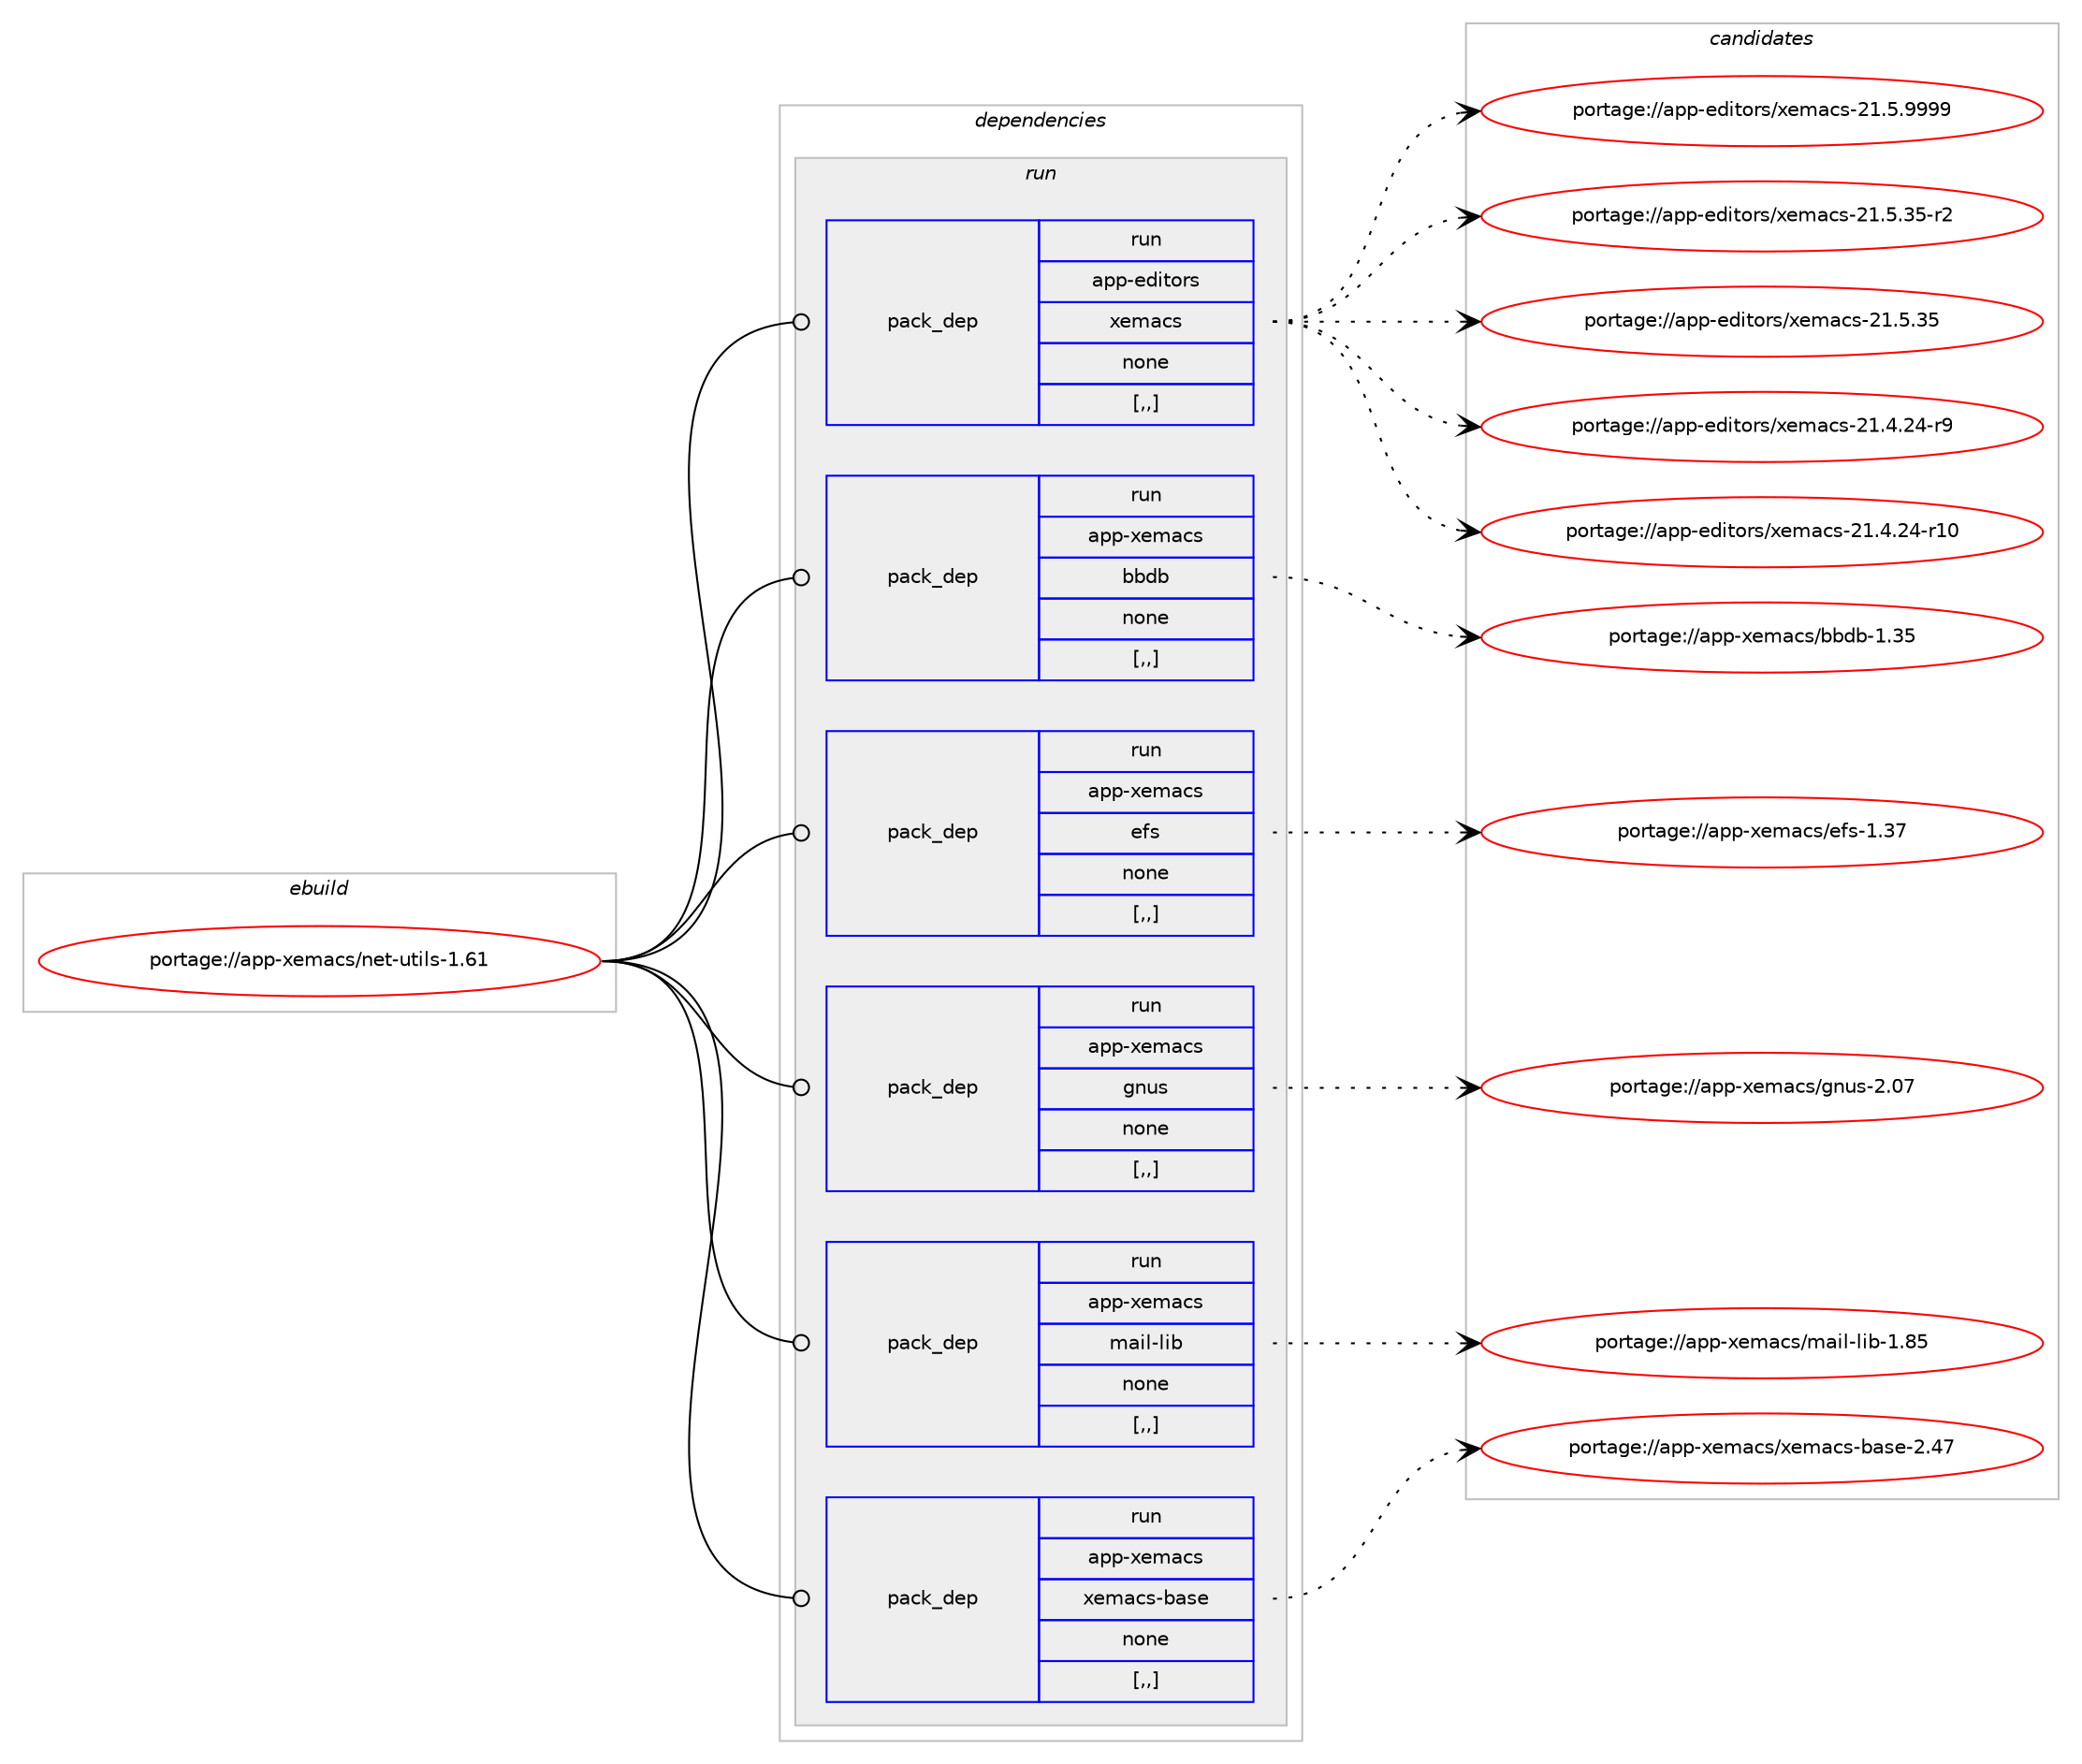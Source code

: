 digraph prolog {

# *************
# Graph options
# *************

newrank=true;
concentrate=true;
compound=true;
graph [rankdir=LR,fontname=Helvetica,fontsize=10,ranksep=1.5];#, ranksep=2.5, nodesep=0.2];
edge  [arrowhead=vee];
node  [fontname=Helvetica,fontsize=10];

# **********
# The ebuild
# **********

subgraph cluster_leftcol {
color=gray;
rank=same;
label=<<i>ebuild</i>>;
id [label="portage://app-xemacs/net-utils-1.61", color=red, width=4, href="../app-xemacs/net-utils-1.61.svg"];
}

# ****************
# The dependencies
# ****************

subgraph cluster_midcol {
color=gray;
label=<<i>dependencies</i>>;
subgraph cluster_compile {
fillcolor="#eeeeee";
style=filled;
label=<<i>compile</i>>;
}
subgraph cluster_compileandrun {
fillcolor="#eeeeee";
style=filled;
label=<<i>compile and run</i>>;
}
subgraph cluster_run {
fillcolor="#eeeeee";
style=filled;
label=<<i>run</i>>;
subgraph pack45217 {
dependency62438 [label=<<TABLE BORDER="0" CELLBORDER="1" CELLSPACING="0" CELLPADDING="4" WIDTH="220"><TR><TD ROWSPAN="6" CELLPADDING="30">pack_dep</TD></TR><TR><TD WIDTH="110">run</TD></TR><TR><TD>app-editors</TD></TR><TR><TD>xemacs</TD></TR><TR><TD>none</TD></TR><TR><TD>[,,]</TD></TR></TABLE>>, shape=none, color=blue];
}
id:e -> dependency62438:w [weight=20,style="solid",arrowhead="odot"];
subgraph pack45218 {
dependency62439 [label=<<TABLE BORDER="0" CELLBORDER="1" CELLSPACING="0" CELLPADDING="4" WIDTH="220"><TR><TD ROWSPAN="6" CELLPADDING="30">pack_dep</TD></TR><TR><TD WIDTH="110">run</TD></TR><TR><TD>app-xemacs</TD></TR><TR><TD>bbdb</TD></TR><TR><TD>none</TD></TR><TR><TD>[,,]</TD></TR></TABLE>>, shape=none, color=blue];
}
id:e -> dependency62439:w [weight=20,style="solid",arrowhead="odot"];
subgraph pack45219 {
dependency62440 [label=<<TABLE BORDER="0" CELLBORDER="1" CELLSPACING="0" CELLPADDING="4" WIDTH="220"><TR><TD ROWSPAN="6" CELLPADDING="30">pack_dep</TD></TR><TR><TD WIDTH="110">run</TD></TR><TR><TD>app-xemacs</TD></TR><TR><TD>efs</TD></TR><TR><TD>none</TD></TR><TR><TD>[,,]</TD></TR></TABLE>>, shape=none, color=blue];
}
id:e -> dependency62440:w [weight=20,style="solid",arrowhead="odot"];
subgraph pack45220 {
dependency62441 [label=<<TABLE BORDER="0" CELLBORDER="1" CELLSPACING="0" CELLPADDING="4" WIDTH="220"><TR><TD ROWSPAN="6" CELLPADDING="30">pack_dep</TD></TR><TR><TD WIDTH="110">run</TD></TR><TR><TD>app-xemacs</TD></TR><TR><TD>gnus</TD></TR><TR><TD>none</TD></TR><TR><TD>[,,]</TD></TR></TABLE>>, shape=none, color=blue];
}
id:e -> dependency62441:w [weight=20,style="solid",arrowhead="odot"];
subgraph pack45221 {
dependency62442 [label=<<TABLE BORDER="0" CELLBORDER="1" CELLSPACING="0" CELLPADDING="4" WIDTH="220"><TR><TD ROWSPAN="6" CELLPADDING="30">pack_dep</TD></TR><TR><TD WIDTH="110">run</TD></TR><TR><TD>app-xemacs</TD></TR><TR><TD>mail-lib</TD></TR><TR><TD>none</TD></TR><TR><TD>[,,]</TD></TR></TABLE>>, shape=none, color=blue];
}
id:e -> dependency62442:w [weight=20,style="solid",arrowhead="odot"];
subgraph pack45222 {
dependency62443 [label=<<TABLE BORDER="0" CELLBORDER="1" CELLSPACING="0" CELLPADDING="4" WIDTH="220"><TR><TD ROWSPAN="6" CELLPADDING="30">pack_dep</TD></TR><TR><TD WIDTH="110">run</TD></TR><TR><TD>app-xemacs</TD></TR><TR><TD>xemacs-base</TD></TR><TR><TD>none</TD></TR><TR><TD>[,,]</TD></TR></TABLE>>, shape=none, color=blue];
}
id:e -> dependency62443:w [weight=20,style="solid",arrowhead="odot"];
}
}

# **************
# The candidates
# **************

subgraph cluster_choices {
rank=same;
color=gray;
label=<<i>candidates</i>>;

subgraph choice45217 {
color=black;
nodesep=1;
choice971121124510110010511611111411547120101109979911545504946534657575757 [label="portage://app-editors/xemacs-21.5.9999", color=red, width=4,href="../app-editors/xemacs-21.5.9999.svg"];
choice971121124510110010511611111411547120101109979911545504946534651534511450 [label="portage://app-editors/xemacs-21.5.35-r2", color=red, width=4,href="../app-editors/xemacs-21.5.35-r2.svg"];
choice97112112451011001051161111141154712010110997991154550494653465153 [label="portage://app-editors/xemacs-21.5.35", color=red, width=4,href="../app-editors/xemacs-21.5.35.svg"];
choice971121124510110010511611111411547120101109979911545504946524650524511457 [label="portage://app-editors/xemacs-21.4.24-r9", color=red, width=4,href="../app-editors/xemacs-21.4.24-r9.svg"];
choice97112112451011001051161111141154712010110997991154550494652465052451144948 [label="portage://app-editors/xemacs-21.4.24-r10", color=red, width=4,href="../app-editors/xemacs-21.4.24-r10.svg"];
dependency62438:e -> choice971121124510110010511611111411547120101109979911545504946534657575757:w [style=dotted,weight="100"];
dependency62438:e -> choice971121124510110010511611111411547120101109979911545504946534651534511450:w [style=dotted,weight="100"];
dependency62438:e -> choice97112112451011001051161111141154712010110997991154550494653465153:w [style=dotted,weight="100"];
dependency62438:e -> choice971121124510110010511611111411547120101109979911545504946524650524511457:w [style=dotted,weight="100"];
dependency62438:e -> choice97112112451011001051161111141154712010110997991154550494652465052451144948:w [style=dotted,weight="100"];
}
subgraph choice45218 {
color=black;
nodesep=1;
choice97112112451201011099799115479898100984549465153 [label="portage://app-xemacs/bbdb-1.35", color=red, width=4,href="../app-xemacs/bbdb-1.35.svg"];
dependency62439:e -> choice97112112451201011099799115479898100984549465153:w [style=dotted,weight="100"];
}
subgraph choice45219 {
color=black;
nodesep=1;
choice97112112451201011099799115471011021154549465155 [label="portage://app-xemacs/efs-1.37", color=red, width=4,href="../app-xemacs/efs-1.37.svg"];
dependency62440:e -> choice97112112451201011099799115471011021154549465155:w [style=dotted,weight="100"];
}
subgraph choice45220 {
color=black;
nodesep=1;
choice97112112451201011099799115471031101171154550464855 [label="portage://app-xemacs/gnus-2.07", color=red, width=4,href="../app-xemacs/gnus-2.07.svg"];
dependency62441:e -> choice97112112451201011099799115471031101171154550464855:w [style=dotted,weight="100"];
}
subgraph choice45221 {
color=black;
nodesep=1;
choice97112112451201011099799115471099710510845108105984549465653 [label="portage://app-xemacs/mail-lib-1.85", color=red, width=4,href="../app-xemacs/mail-lib-1.85.svg"];
dependency62442:e -> choice97112112451201011099799115471099710510845108105984549465653:w [style=dotted,weight="100"];
}
subgraph choice45222 {
color=black;
nodesep=1;
choice971121124512010110997991154712010110997991154598971151014550465255 [label="portage://app-xemacs/xemacs-base-2.47", color=red, width=4,href="../app-xemacs/xemacs-base-2.47.svg"];
dependency62443:e -> choice971121124512010110997991154712010110997991154598971151014550465255:w [style=dotted,weight="100"];
}
}

}
